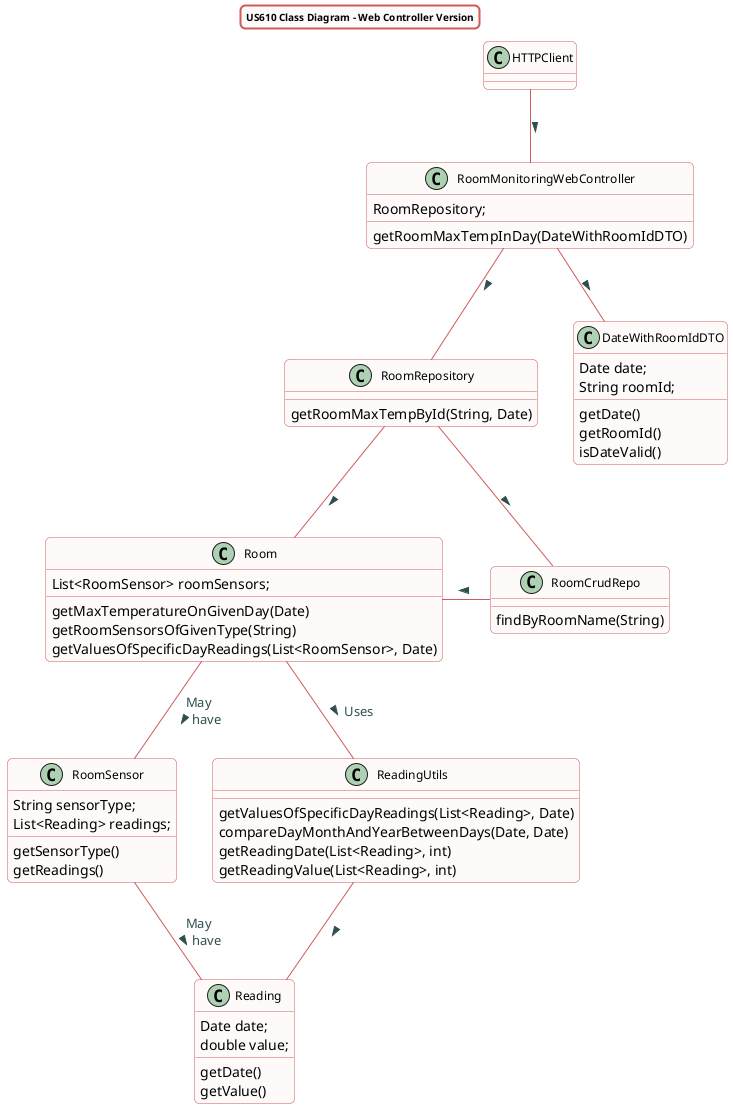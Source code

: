 @startuml
title US610 Class Diagram - Web Controller Version

skinparam titleBorderRoundCorner 10
skinparam titleBorderThickness 2
skinparam titleBorderColor indianred
skinparam titleBackgroundColor Snow
skinparam FontName quicksand
skinparam titleFontSize 10
skinparam roundcorner 10


skinparam class {
 BorderColor indianred
 BackgroundColor indianred
 BackgroundColor Snow
  roundcorner 10
  ArrowFontName Verdana
  ArrowColor indianred
  ArrowFontColor darkslategrey
  FontSize 12
}



HTTPClient -- RoomMonitoringWebController : >
RoomMonitoringWebController -- RoomRepository : >
RoomMonitoringWebController -- DateWithRoomIdDTO : >
RoomRepository -- Room : >
RoomRepository -- RoomCrudRepo : >
Room -- RoomSensor :May \n have >
Room -- ReadingUtils : Uses >
RoomCrudRepo -left- Room : >
RoomSensor -- Reading :May \n have >
ReadingUtils -- Reading : >

class RoomMonitoringWebController {
RoomRepository;
getRoomMaxTempInDay(DateWithRoomIdDTO)
}

class DateWithRoomIdDTO{
Date date;
String roomId;
getDate()
getRoomId()
isDateValid()
}

class Room{
List<RoomSensor> roomSensors;
getMaxTemperatureOnGivenDay(Date)
getRoomSensorsOfGivenType(String)
getValuesOfSpecificDayReadings(List<RoomSensor>, Date)
}

class Reading{
Date date;
double value;
getDate()
getValue()
}

class RoomRepository{
getRoomMaxTempById(String, Date)
}

class RoomCrudRepo{
findByRoomName(String)
}

class RoomSensor{
String sensorType;
List<Reading> readings;
getSensorType()
getReadings()
}

class ReadingUtils{
getValuesOfSpecificDayReadings(List<Reading>, Date)
compareDayMonthAndYearBetweenDays(Date, Date)
getReadingDate(List<Reading>, int)
getReadingValue(List<Reading>, int)
}

@enduml